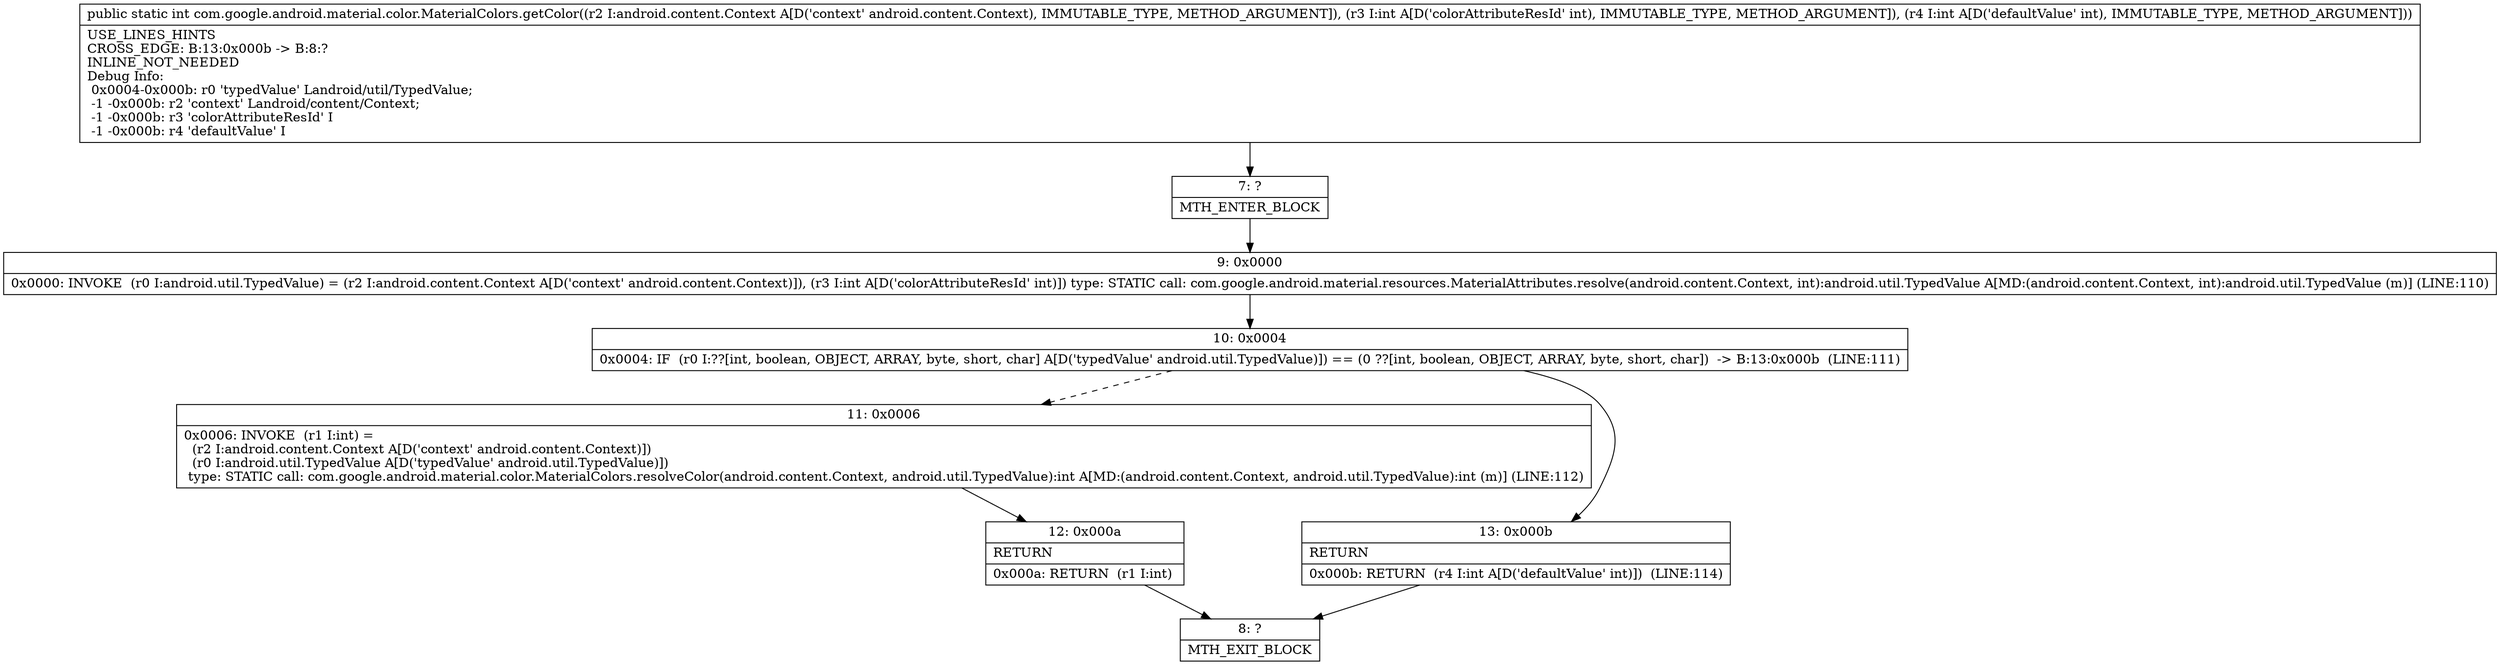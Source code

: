 digraph "CFG forcom.google.android.material.color.MaterialColors.getColor(Landroid\/content\/Context;II)I" {
Node_7 [shape=record,label="{7\:\ ?|MTH_ENTER_BLOCK\l}"];
Node_9 [shape=record,label="{9\:\ 0x0000|0x0000: INVOKE  (r0 I:android.util.TypedValue) = (r2 I:android.content.Context A[D('context' android.content.Context)]), (r3 I:int A[D('colorAttributeResId' int)]) type: STATIC call: com.google.android.material.resources.MaterialAttributes.resolve(android.content.Context, int):android.util.TypedValue A[MD:(android.content.Context, int):android.util.TypedValue (m)] (LINE:110)\l}"];
Node_10 [shape=record,label="{10\:\ 0x0004|0x0004: IF  (r0 I:??[int, boolean, OBJECT, ARRAY, byte, short, char] A[D('typedValue' android.util.TypedValue)]) == (0 ??[int, boolean, OBJECT, ARRAY, byte, short, char])  \-\> B:13:0x000b  (LINE:111)\l}"];
Node_11 [shape=record,label="{11\:\ 0x0006|0x0006: INVOKE  (r1 I:int) = \l  (r2 I:android.content.Context A[D('context' android.content.Context)])\l  (r0 I:android.util.TypedValue A[D('typedValue' android.util.TypedValue)])\l type: STATIC call: com.google.android.material.color.MaterialColors.resolveColor(android.content.Context, android.util.TypedValue):int A[MD:(android.content.Context, android.util.TypedValue):int (m)] (LINE:112)\l}"];
Node_12 [shape=record,label="{12\:\ 0x000a|RETURN\l|0x000a: RETURN  (r1 I:int) \l}"];
Node_8 [shape=record,label="{8\:\ ?|MTH_EXIT_BLOCK\l}"];
Node_13 [shape=record,label="{13\:\ 0x000b|RETURN\l|0x000b: RETURN  (r4 I:int A[D('defaultValue' int)])  (LINE:114)\l}"];
MethodNode[shape=record,label="{public static int com.google.android.material.color.MaterialColors.getColor((r2 I:android.content.Context A[D('context' android.content.Context), IMMUTABLE_TYPE, METHOD_ARGUMENT]), (r3 I:int A[D('colorAttributeResId' int), IMMUTABLE_TYPE, METHOD_ARGUMENT]), (r4 I:int A[D('defaultValue' int), IMMUTABLE_TYPE, METHOD_ARGUMENT]))  | USE_LINES_HINTS\lCROSS_EDGE: B:13:0x000b \-\> B:8:?\lINLINE_NOT_NEEDED\lDebug Info:\l  0x0004\-0x000b: r0 'typedValue' Landroid\/util\/TypedValue;\l  \-1 \-0x000b: r2 'context' Landroid\/content\/Context;\l  \-1 \-0x000b: r3 'colorAttributeResId' I\l  \-1 \-0x000b: r4 'defaultValue' I\l}"];
MethodNode -> Node_7;Node_7 -> Node_9;
Node_9 -> Node_10;
Node_10 -> Node_11[style=dashed];
Node_10 -> Node_13;
Node_11 -> Node_12;
Node_12 -> Node_8;
Node_13 -> Node_8;
}

